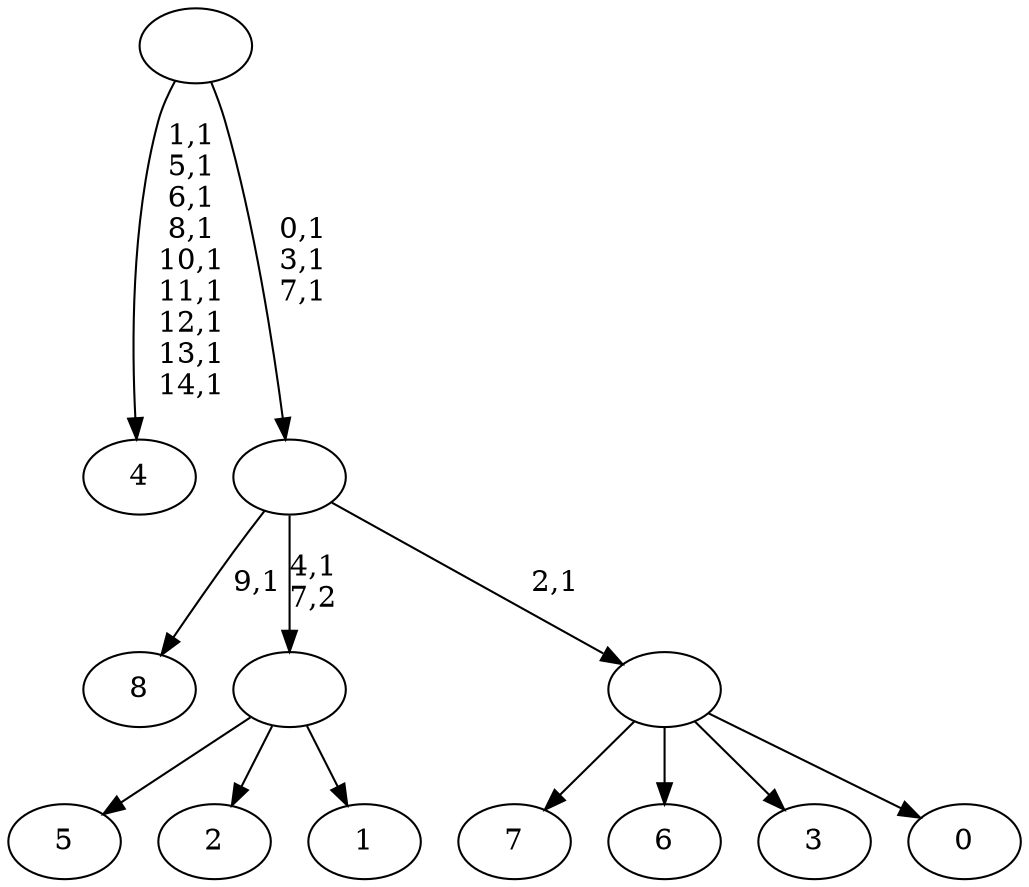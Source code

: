 digraph T {
	24 [label="8"]
	22 [label="7"]
	21 [label="6"]
	20 [label="5"]
	19 [label="4"]
	9 [label="3"]
	8 [label="2"]
	7 [label="1"]
	6 [label=""]
	5 [label="0"]
	4 [label=""]
	3 [label=""]
	0 [label=""]
	6 -> 20 [label=""]
	6 -> 8 [label=""]
	6 -> 7 [label=""]
	4 -> 22 [label=""]
	4 -> 21 [label=""]
	4 -> 9 [label=""]
	4 -> 5 [label=""]
	3 -> 24 [label="9,1"]
	3 -> 6 [label="4,1\n7,2"]
	3 -> 4 [label="2,1"]
	0 -> 3 [label="0,1\n3,1\n7,1"]
	0 -> 19 [label="1,1\n5,1\n6,1\n8,1\n10,1\n11,1\n12,1\n13,1\n14,1"]
}
